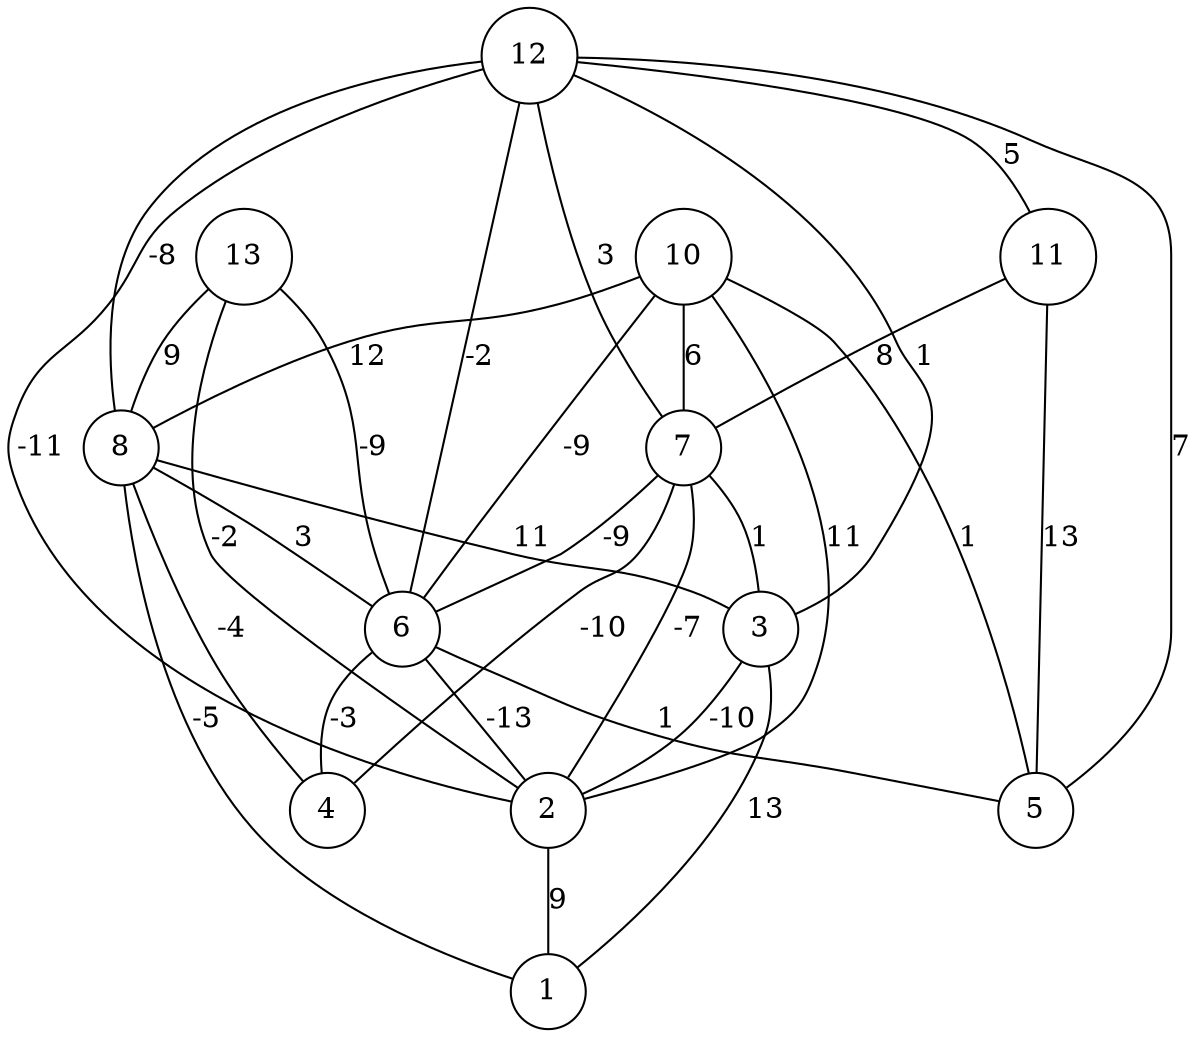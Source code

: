 graph { 
	 fontname="Helvetica,Arial,sans-serif" 
	 node [shape = circle]; 
	 13 -- 2 [label = "-2"];
	 13 -- 6 [label = "-9"];
	 13 -- 8 [label = "9"];
	 12 -- 2 [label = "-11"];
	 12 -- 3 [label = "1"];
	 12 -- 5 [label = "7"];
	 12 -- 6 [label = "-2"];
	 12 -- 7 [label = "3"];
	 12 -- 8 [label = "-8"];
	 12 -- 11 [label = "5"];
	 11 -- 5 [label = "13"];
	 11 -- 7 [label = "8"];
	 10 -- 2 [label = "11"];
	 10 -- 5 [label = "1"];
	 10 -- 6 [label = "-9"];
	 10 -- 7 [label = "6"];
	 10 -- 8 [label = "12"];
	 8 -- 1 [label = "-5"];
	 8 -- 3 [label = "11"];
	 8 -- 4 [label = "-4"];
	 8 -- 6 [label = "3"];
	 7 -- 2 [label = "-7"];
	 7 -- 3 [label = "1"];
	 7 -- 4 [label = "-10"];
	 7 -- 6 [label = "-9"];
	 6 -- 2 [label = "-13"];
	 6 -- 4 [label = "-3"];
	 6 -- 5 [label = "1"];
	 3 -- 1 [label = "13"];
	 3 -- 2 [label = "-10"];
	 2 -- 1 [label = "9"];
	 1;
	 2;
	 3;
	 4;
	 5;
	 6;
	 7;
	 8;
	 10;
	 11;
	 12;
	 13;
}
